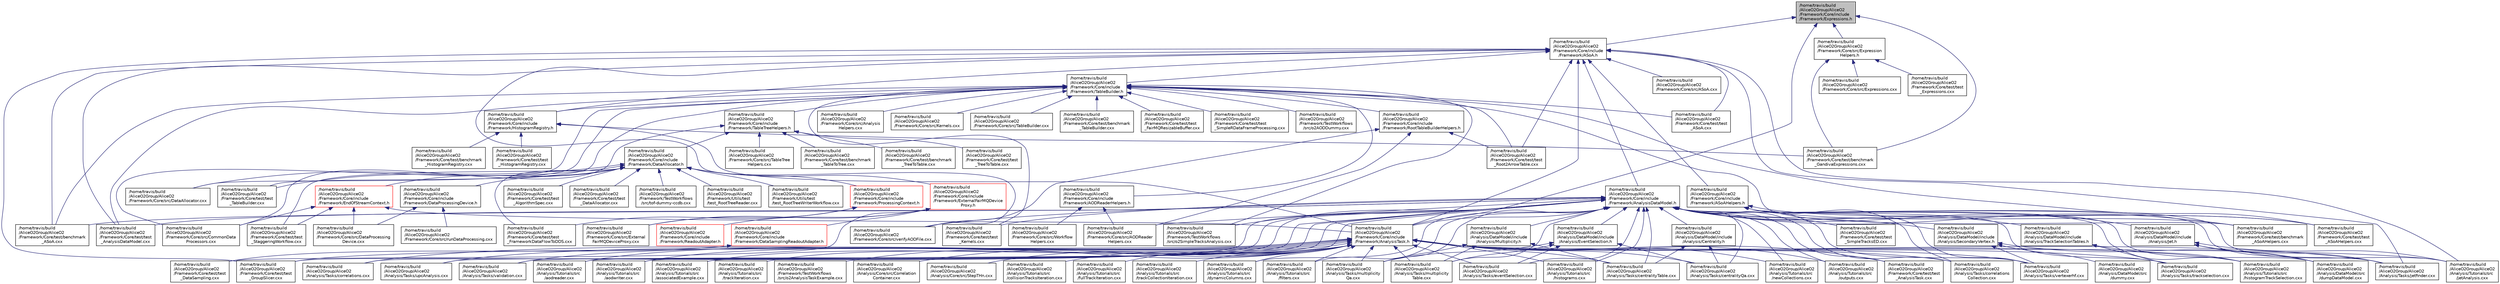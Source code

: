 digraph "/home/travis/build/AliceO2Group/AliceO2/Framework/Core/include/Framework/Expressions.h"
{
 // INTERACTIVE_SVG=YES
  bgcolor="transparent";
  edge [fontname="Helvetica",fontsize="10",labelfontname="Helvetica",labelfontsize="10"];
  node [fontname="Helvetica",fontsize="10",shape=record];
  Node16 [label="/home/travis/build\l/AliceO2Group/AliceO2\l/Framework/Core/include\l/Framework/Expressions.h",height=0.2,width=0.4,color="black", fillcolor="grey75", style="filled", fontcolor="black"];
  Node16 -> Node17 [dir="back",color="midnightblue",fontsize="10",style="solid",fontname="Helvetica"];
  Node17 [label="/home/travis/build\l/AliceO2Group/AliceO2\l/Framework/Core/include\l/Framework/AnalysisTask.h",height=0.2,width=0.4,color="black",URL="$d6/d57/AnalysisTask_8h.html"];
  Node17 -> Node18 [dir="back",color="midnightblue",fontsize="10",style="solid",fontname="Helvetica"];
  Node18 [label="/home/travis/build\l/AliceO2Group/AliceO2\l/Analysis/Core/src/Correlation\lContainer.cxx",height=0.2,width=0.4,color="black",URL="$dc/def/CorrelationContainer_8cxx.html"];
  Node17 -> Node19 [dir="back",color="midnightblue",fontsize="10",style="solid",fontname="Helvetica"];
  Node19 [label="/home/travis/build\l/AliceO2Group/AliceO2\l/Analysis/Core/src/StepTHn.cxx",height=0.2,width=0.4,color="black",URL="$d9/dae/StepTHn_8cxx.html"];
  Node17 -> Node20 [dir="back",color="midnightblue",fontsize="10",style="solid",fontname="Helvetica"];
  Node20 [label="/home/travis/build\l/AliceO2Group/AliceO2\l/Analysis/Tasks/centralityQa.cxx",height=0.2,width=0.4,color="black",URL="$d5/d75/centralityQa_8cxx.html"];
  Node17 -> Node21 [dir="back",color="midnightblue",fontsize="10",style="solid",fontname="Helvetica"];
  Node21 [label="/home/travis/build\l/AliceO2Group/AliceO2\l/Analysis/Tasks/centralityTable.cxx",height=0.2,width=0.4,color="black",URL="$de/d41/centralityTable_8cxx.html"];
  Node17 -> Node22 [dir="back",color="midnightblue",fontsize="10",style="solid",fontname="Helvetica"];
  Node22 [label="/home/travis/build\l/AliceO2Group/AliceO2\l/Analysis/Tasks/correlations.cxx",height=0.2,width=0.4,color="black",URL="$d9/d61/correlations_8cxx.html"];
  Node17 -> Node23 [dir="back",color="midnightblue",fontsize="10",style="solid",fontname="Helvetica"];
  Node23 [label="/home/travis/build\l/AliceO2Group/AliceO2\l/Analysis/Tasks/correlations\lCollection.cxx",height=0.2,width=0.4,color="black",URL="$df/d59/correlationsCollection_8cxx.html"];
  Node17 -> Node24 [dir="back",color="midnightblue",fontsize="10",style="solid",fontname="Helvetica"];
  Node24 [label="/home/travis/build\l/AliceO2Group/AliceO2\l/Analysis/Tasks/eventSelection.cxx",height=0.2,width=0.4,color="black",URL="$d9/df1/eventSelection_8cxx.html"];
  Node17 -> Node25 [dir="back",color="midnightblue",fontsize="10",style="solid",fontname="Helvetica"];
  Node25 [label="/home/travis/build\l/AliceO2Group/AliceO2\l/Analysis/Tasks/jetfinder.cxx",height=0.2,width=0.4,color="black",URL="$d2/dc6/jetfinder_8cxx.html"];
  Node17 -> Node26 [dir="back",color="midnightblue",fontsize="10",style="solid",fontname="Helvetica"];
  Node26 [label="/home/travis/build\l/AliceO2Group/AliceO2\l/Analysis/Tasks/multiplicity\lQa.cxx",height=0.2,width=0.4,color="black",URL="$d3/d6a/multiplicityQa_8cxx.html"];
  Node17 -> Node27 [dir="back",color="midnightblue",fontsize="10",style="solid",fontname="Helvetica"];
  Node27 [label="/home/travis/build\l/AliceO2Group/AliceO2\l/Analysis/Tasks/multiplicity\lTable.cxx",height=0.2,width=0.4,color="black",URL="$d4/d23/multiplicityTable_8cxx.html"];
  Node17 -> Node28 [dir="back",color="midnightblue",fontsize="10",style="solid",fontname="Helvetica"];
  Node28 [label="/home/travis/build\l/AliceO2Group/AliceO2\l/Analysis/Tasks/trackselection.cxx",height=0.2,width=0.4,color="black",URL="$db/d90/trackselection_8cxx.html"];
  Node17 -> Node29 [dir="back",color="midnightblue",fontsize="10",style="solid",fontname="Helvetica"];
  Node29 [label="/home/travis/build\l/AliceO2Group/AliceO2\l/Analysis/Tasks/upcAnalysis.cxx",height=0.2,width=0.4,color="black",URL="$d2/d9d/upcAnalysis_8cxx.html"];
  Node17 -> Node30 [dir="back",color="midnightblue",fontsize="10",style="solid",fontname="Helvetica"];
  Node30 [label="/home/travis/build\l/AliceO2Group/AliceO2\l/Analysis/Tasks/validation.cxx",height=0.2,width=0.4,color="black",URL="$dd/d1b/validation_8cxx.html"];
  Node17 -> Node31 [dir="back",color="midnightblue",fontsize="10",style="solid",fontname="Helvetica"];
  Node31 [label="/home/travis/build\l/AliceO2Group/AliceO2\l/Analysis/Tasks/vertexerhf.cxx",height=0.2,width=0.4,color="black",URL="$de/d5e/vertexerhf_8cxx.html"];
  Node17 -> Node32 [dir="back",color="midnightblue",fontsize="10",style="solid",fontname="Helvetica"];
  Node32 [label="/home/travis/build\l/AliceO2Group/AliceO2\l/Analysis/Tutorials/src\l/aodreader.cxx",height=0.2,width=0.4,color="black",URL="$dd/d00/aodreader_8cxx.html"];
  Node17 -> Node33 [dir="back",color="midnightblue",fontsize="10",style="solid",fontname="Helvetica"];
  Node33 [label="/home/travis/build\l/AliceO2Group/AliceO2\l/Analysis/Tutorials/src\l/aodwriter.cxx",height=0.2,width=0.4,color="black",URL="$d0/dee/aodwriter_8cxx.html"];
  Node17 -> Node34 [dir="back",color="midnightblue",fontsize="10",style="solid",fontname="Helvetica"];
  Node34 [label="/home/travis/build\l/AliceO2Group/AliceO2\l/Analysis/Tutorials/src\l/associatedExample.cxx",height=0.2,width=0.4,color="black",URL="$d6/dcb/associatedExample_8cxx.html"];
  Node17 -> Node35 [dir="back",color="midnightblue",fontsize="10",style="solid",fontname="Helvetica"];
  Node35 [label="/home/travis/build\l/AliceO2Group/AliceO2\l/Analysis/Tutorials/src\l/collisionTracksIteration.cxx",height=0.2,width=0.4,color="black",URL="$d4/dd5/collisionTracksIteration_8cxx.html"];
  Node17 -> Node36 [dir="back",color="midnightblue",fontsize="10",style="solid",fontname="Helvetica"];
  Node36 [label="/home/travis/build\l/AliceO2Group/AliceO2\l/Analysis/Tutorials/src\l/dynamicColumns.cxx",height=0.2,width=0.4,color="black",URL="$d2/df5/dynamicColumns_8cxx.html"];
  Node17 -> Node37 [dir="back",color="midnightblue",fontsize="10",style="solid",fontname="Helvetica"];
  Node37 [label="/home/travis/build\l/AliceO2Group/AliceO2\l/Analysis/Tutorials/src\l/filters.cxx",height=0.2,width=0.4,color="black",URL="$d6/d77/filters_8cxx.html"];
  Node17 -> Node38 [dir="back",color="midnightblue",fontsize="10",style="solid",fontname="Helvetica"];
  Node38 [label="/home/travis/build\l/AliceO2Group/AliceO2\l/Analysis/Tutorials/src\l/fullTrackIteration.cxx",height=0.2,width=0.4,color="black",URL="$d2/d4e/fullTrackIteration_8cxx.html"];
  Node17 -> Node39 [dir="back",color="midnightblue",fontsize="10",style="solid",fontname="Helvetica"];
  Node39 [label="/home/travis/build\l/AliceO2Group/AliceO2\l/Analysis/Tutorials/src\l/histograms.cxx",height=0.2,width=0.4,color="black",URL="$df/d90/histograms_8cxx.html"];
  Node17 -> Node40 [dir="back",color="midnightblue",fontsize="10",style="solid",fontname="Helvetica"];
  Node40 [label="/home/travis/build\l/AliceO2Group/AliceO2\l/Analysis/Tutorials/src\l/histogramTrackSelection.cxx",height=0.2,width=0.4,color="black",URL="$dd/d06/histogramTrackSelection_8cxx.html"];
  Node17 -> Node41 [dir="back",color="midnightblue",fontsize="10",style="solid",fontname="Helvetica"];
  Node41 [label="/home/travis/build\l/AliceO2Group/AliceO2\l/Analysis/Tutorials/src\l/jetAnalysis.cxx",height=0.2,width=0.4,color="black",URL="$d7/d21/jetAnalysis_8cxx.html"];
  Node17 -> Node42 [dir="back",color="midnightblue",fontsize="10",style="solid",fontname="Helvetica"];
  Node42 [label="/home/travis/build\l/AliceO2Group/AliceO2\l/Analysis/Tutorials/src\l/newCollections.cxx",height=0.2,width=0.4,color="black",URL="$d7/d10/newCollections_8cxx.html"];
  Node17 -> Node43 [dir="back",color="midnightblue",fontsize="10",style="solid",fontname="Helvetica"];
  Node43 [label="/home/travis/build\l/AliceO2Group/AliceO2\l/Analysis/Tutorials/src\l/outputs.cxx",height=0.2,width=0.4,color="black",URL="$d3/d45/outputs_8cxx.html"];
  Node17 -> Node44 [dir="back",color="midnightblue",fontsize="10",style="solid",fontname="Helvetica"];
  Node44 [label="/home/travis/build\l/AliceO2Group/AliceO2\l/Analysis/Tutorials/src\l/trackCollectionIteration.cxx",height=0.2,width=0.4,color="black",URL="$d4/ded/trackCollectionIteration_8cxx.html"];
  Node17 -> Node45 [dir="back",color="midnightblue",fontsize="10",style="solid",fontname="Helvetica"];
  Node45 [label="/home/travis/build\l/AliceO2Group/AliceO2\l/Analysis/Tutorials/src\l/trackIteration.cxx",height=0.2,width=0.4,color="black",URL="$db/d7e/trackIteration_8cxx.html"];
  Node17 -> Node46 [dir="back",color="midnightblue",fontsize="10",style="solid",fontname="Helvetica"];
  Node46 [label="/home/travis/build\l/AliceO2Group/AliceO2\l/Framework/Core/test/test\l_AnalysisTask.cxx",height=0.2,width=0.4,color="black",URL="$d9/d09/test__AnalysisTask_8cxx.html"];
  Node17 -> Node47 [dir="back",color="midnightblue",fontsize="10",style="solid",fontname="Helvetica"];
  Node47 [label="/home/travis/build\l/AliceO2Group/AliceO2\l/Framework/Core/test/test\l_GroupSlicer.cxx",height=0.2,width=0.4,color="black",URL="$d2/d45/test__GroupSlicer_8cxx.html"];
  Node17 -> Node48 [dir="back",color="midnightblue",fontsize="10",style="solid",fontname="Helvetica"];
  Node48 [label="/home/travis/build\l/AliceO2Group/AliceO2\l/Framework/TestWorkflows\l/src/o2AnalysisTaskExample.cxx",height=0.2,width=0.4,color="black",URL="$d1/d61/o2AnalysisTaskExample_8cxx.html"];
  Node16 -> Node49 [dir="back",color="midnightblue",fontsize="10",style="solid",fontname="Helvetica"];
  Node49 [label="/home/travis/build\l/AliceO2Group/AliceO2\l/Framework/Core/include\l/Framework/ASoA.h",height=0.2,width=0.4,color="black",URL="$de/d33/ASoA_8h.html"];
  Node49 -> Node25 [dir="back",color="midnightblue",fontsize="10",style="solid",fontname="Helvetica"];
  Node49 -> Node41 [dir="back",color="midnightblue",fontsize="10",style="solid",fontname="Helvetica"];
  Node49 -> Node50 [dir="back",color="midnightblue",fontsize="10",style="solid",fontname="Helvetica"];
  Node50 [label="/home/travis/build\l/AliceO2Group/AliceO2\l/Framework/Core/include\l/Framework/AnalysisDataModel.h",height=0.2,width=0.4,color="black",URL="$d2/d8c/AnalysisDataModel_8h.html"];
  Node50 -> Node51 [dir="back",color="midnightblue",fontsize="10",style="solid",fontname="Helvetica"];
  Node51 [label="/home/travis/build\l/AliceO2Group/AliceO2\l/Analysis/DataModel/include\l/Analysis/Centrality.h",height=0.2,width=0.4,color="black",URL="$db/d48/Centrality_8h.html"];
  Node51 -> Node20 [dir="back",color="midnightblue",fontsize="10",style="solid",fontname="Helvetica"];
  Node51 -> Node21 [dir="back",color="midnightblue",fontsize="10",style="solid",fontname="Helvetica"];
  Node50 -> Node52 [dir="back",color="midnightblue",fontsize="10",style="solid",fontname="Helvetica"];
  Node52 [label="/home/travis/build\l/AliceO2Group/AliceO2\l/Analysis/DataModel/include\l/Analysis/EventSelection.h",height=0.2,width=0.4,color="black",URL="$d2/d47/EventSelection_8h.html"];
  Node52 -> Node20 [dir="back",color="midnightblue",fontsize="10",style="solid",fontname="Helvetica"];
  Node52 -> Node24 [dir="back",color="midnightblue",fontsize="10",style="solid",fontname="Helvetica"];
  Node52 -> Node26 [dir="back",color="midnightblue",fontsize="10",style="solid",fontname="Helvetica"];
  Node52 -> Node27 [dir="back",color="midnightblue",fontsize="10",style="solid",fontname="Helvetica"];
  Node50 -> Node53 [dir="back",color="midnightblue",fontsize="10",style="solid",fontname="Helvetica"];
  Node53 [label="/home/travis/build\l/AliceO2Group/AliceO2\l/Analysis/DataModel/include\l/Analysis/Jet.h",height=0.2,width=0.4,color="black",URL="$da/db7/Jet_8h.html"];
  Node53 -> Node54 [dir="back",color="midnightblue",fontsize="10",style="solid",fontname="Helvetica"];
  Node54 [label="/home/travis/build\l/AliceO2Group/AliceO2\l/Analysis/DataModel/src\l/dumpDataModel.cxx",height=0.2,width=0.4,color="black",URL="$df/ded/dumpDataModel_8cxx.html"];
  Node53 -> Node25 [dir="back",color="midnightblue",fontsize="10",style="solid",fontname="Helvetica"];
  Node53 -> Node41 [dir="back",color="midnightblue",fontsize="10",style="solid",fontname="Helvetica"];
  Node50 -> Node55 [dir="back",color="midnightblue",fontsize="10",style="solid",fontname="Helvetica"];
  Node55 [label="/home/travis/build\l/AliceO2Group/AliceO2\l/Analysis/DataModel/include\l/Analysis/Multiplicity.h",height=0.2,width=0.4,color="black",URL="$d2/df7/Multiplicity_8h.html"];
  Node55 -> Node21 [dir="back",color="midnightblue",fontsize="10",style="solid",fontname="Helvetica"];
  Node55 -> Node26 [dir="back",color="midnightblue",fontsize="10",style="solid",fontname="Helvetica"];
  Node55 -> Node27 [dir="back",color="midnightblue",fontsize="10",style="solid",fontname="Helvetica"];
  Node50 -> Node56 [dir="back",color="midnightblue",fontsize="10",style="solid",fontname="Helvetica"];
  Node56 [label="/home/travis/build\l/AliceO2Group/AliceO2\l/Analysis/DataModel/include\l/Analysis/SecondaryVertex.h",height=0.2,width=0.4,color="black",URL="$dd/ddf/SecondaryVertex_8h.html"];
  Node56 -> Node57 [dir="back",color="midnightblue",fontsize="10",style="solid",fontname="Helvetica"];
  Node57 [label="/home/travis/build\l/AliceO2Group/AliceO2\l/Analysis/DataModel/src\l/dummy.cxx",height=0.2,width=0.4,color="black",URL="$d2/d2a/Analysis_2DataModel_2src_2dummy_8cxx.html"];
  Node56 -> Node54 [dir="back",color="midnightblue",fontsize="10",style="solid",fontname="Helvetica"];
  Node56 -> Node31 [dir="back",color="midnightblue",fontsize="10",style="solid",fontname="Helvetica"];
  Node50 -> Node58 [dir="back",color="midnightblue",fontsize="10",style="solid",fontname="Helvetica"];
  Node58 [label="/home/travis/build\l/AliceO2Group/AliceO2\l/Analysis/DataModel/include\l/Analysis/TrackSelectionTables.h",height=0.2,width=0.4,color="black",URL="$d5/d9a/TrackSelectionTables_8h.html"];
  Node58 -> Node28 [dir="back",color="midnightblue",fontsize="10",style="solid",fontname="Helvetica"];
  Node58 -> Node40 [dir="back",color="midnightblue",fontsize="10",style="solid",fontname="Helvetica"];
  Node50 -> Node54 [dir="back",color="midnightblue",fontsize="10",style="solid",fontname="Helvetica"];
  Node50 -> Node20 [dir="back",color="midnightblue",fontsize="10",style="solid",fontname="Helvetica"];
  Node50 -> Node21 [dir="back",color="midnightblue",fontsize="10",style="solid",fontname="Helvetica"];
  Node50 -> Node22 [dir="back",color="midnightblue",fontsize="10",style="solid",fontname="Helvetica"];
  Node50 -> Node23 [dir="back",color="midnightblue",fontsize="10",style="solid",fontname="Helvetica"];
  Node50 -> Node24 [dir="back",color="midnightblue",fontsize="10",style="solid",fontname="Helvetica"];
  Node50 -> Node25 [dir="back",color="midnightblue",fontsize="10",style="solid",fontname="Helvetica"];
  Node50 -> Node26 [dir="back",color="midnightblue",fontsize="10",style="solid",fontname="Helvetica"];
  Node50 -> Node27 [dir="back",color="midnightblue",fontsize="10",style="solid",fontname="Helvetica"];
  Node50 -> Node28 [dir="back",color="midnightblue",fontsize="10",style="solid",fontname="Helvetica"];
  Node50 -> Node29 [dir="back",color="midnightblue",fontsize="10",style="solid",fontname="Helvetica"];
  Node50 -> Node30 [dir="back",color="midnightblue",fontsize="10",style="solid",fontname="Helvetica"];
  Node50 -> Node31 [dir="back",color="midnightblue",fontsize="10",style="solid",fontname="Helvetica"];
  Node50 -> Node32 [dir="back",color="midnightblue",fontsize="10",style="solid",fontname="Helvetica"];
  Node50 -> Node33 [dir="back",color="midnightblue",fontsize="10",style="solid",fontname="Helvetica"];
  Node50 -> Node34 [dir="back",color="midnightblue",fontsize="10",style="solid",fontname="Helvetica"];
  Node50 -> Node36 [dir="back",color="midnightblue",fontsize="10",style="solid",fontname="Helvetica"];
  Node50 -> Node37 [dir="back",color="midnightblue",fontsize="10",style="solid",fontname="Helvetica"];
  Node50 -> Node39 [dir="back",color="midnightblue",fontsize="10",style="solid",fontname="Helvetica"];
  Node50 -> Node40 [dir="back",color="midnightblue",fontsize="10",style="solid",fontname="Helvetica"];
  Node50 -> Node41 [dir="back",color="midnightblue",fontsize="10",style="solid",fontname="Helvetica"];
  Node50 -> Node42 [dir="back",color="midnightblue",fontsize="10",style="solid",fontname="Helvetica"];
  Node50 -> Node43 [dir="back",color="midnightblue",fontsize="10",style="solid",fontname="Helvetica"];
  Node50 -> Node17 [dir="back",color="midnightblue",fontsize="10",style="solid",fontname="Helvetica"];
  Node50 -> Node59 [dir="back",color="midnightblue",fontsize="10",style="solid",fontname="Helvetica"];
  Node59 [label="/home/travis/build\l/AliceO2Group/AliceO2\l/Framework/Core/src/AODReader\lHelpers.cxx",height=0.2,width=0.4,color="black",URL="$d4/dc5/AODReaderHelpers_8cxx.html"];
  Node50 -> Node60 [dir="back",color="midnightblue",fontsize="10",style="solid",fontname="Helvetica"];
  Node60 [label="/home/travis/build\l/AliceO2Group/AliceO2\l/Framework/Core/src/verifyAODFile.cxx",height=0.2,width=0.4,color="black",URL="$d5/ddc/verifyAODFile_8cxx.html"];
  Node50 -> Node61 [dir="back",color="midnightblue",fontsize="10",style="solid",fontname="Helvetica"];
  Node61 [label="/home/travis/build\l/AliceO2Group/AliceO2\l/Framework/Core/test/benchmark\l_ASoA.cxx",height=0.2,width=0.4,color="black",URL="$da/ddc/benchmark__ASoA_8cxx.html"];
  Node50 -> Node62 [dir="back",color="midnightblue",fontsize="10",style="solid",fontname="Helvetica"];
  Node62 [label="/home/travis/build\l/AliceO2Group/AliceO2\l/Framework/Core/test/benchmark\l_ASoAHelpers.cxx",height=0.2,width=0.4,color="black",URL="$d2/d08/benchmark__ASoAHelpers_8cxx.html"];
  Node50 -> Node63 [dir="back",color="midnightblue",fontsize="10",style="solid",fontname="Helvetica"];
  Node63 [label="/home/travis/build\l/AliceO2Group/AliceO2\l/Framework/Core/test/test\l_AnalysisDataModel.cxx",height=0.2,width=0.4,color="black",URL="$dd/d94/test__AnalysisDataModel_8cxx.html"];
  Node50 -> Node46 [dir="back",color="midnightblue",fontsize="10",style="solid",fontname="Helvetica"];
  Node50 -> Node64 [dir="back",color="midnightblue",fontsize="10",style="solid",fontname="Helvetica"];
  Node64 [label="/home/travis/build\l/AliceO2Group/AliceO2\l/Framework/Core/test/test\l_ASoAHelpers.cxx",height=0.2,width=0.4,color="black",URL="$da/d00/test__ASoAHelpers_8cxx.html"];
  Node50 -> Node47 [dir="back",color="midnightblue",fontsize="10",style="solid",fontname="Helvetica"];
  Node50 -> Node65 [dir="back",color="midnightblue",fontsize="10",style="solid",fontname="Helvetica"];
  Node65 [label="/home/travis/build\l/AliceO2Group/AliceO2\l/Framework/Core/test/test\l_Kernels.cxx",height=0.2,width=0.4,color="black",URL="$d7/d6e/test__Kernels_8cxx.html"];
  Node50 -> Node66 [dir="back",color="midnightblue",fontsize="10",style="solid",fontname="Helvetica"];
  Node66 [label="/home/travis/build\l/AliceO2Group/AliceO2\l/Framework/Core/test/test\l_SimpleTracksED.cxx",height=0.2,width=0.4,color="black",URL="$d7/d18/test__SimpleTracksED_8cxx.html"];
  Node50 -> Node67 [dir="back",color="midnightblue",fontsize="10",style="solid",fontname="Helvetica"];
  Node67 [label="/home/travis/build\l/AliceO2Group/AliceO2\l/Framework/TestWorkflows\l/src/o2SimpleTracksAnalysis.cxx",height=0.2,width=0.4,color="black",URL="$d9/daf/o2SimpleTracksAnalysis_8cxx.html"];
  Node49 -> Node17 [dir="back",color="midnightblue",fontsize="10",style="solid",fontname="Helvetica"];
  Node49 -> Node68 [dir="back",color="midnightblue",fontsize="10",style="solid",fontname="Helvetica"];
  Node68 [label="/home/travis/build\l/AliceO2Group/AliceO2\l/Framework/Core/include\l/Framework/ASoAHelpers.h",height=0.2,width=0.4,color="black",URL="$d0/df7/ASoAHelpers_8h.html"];
  Node68 -> Node23 [dir="back",color="midnightblue",fontsize="10",style="solid",fontname="Helvetica"];
  Node68 -> Node31 [dir="back",color="midnightblue",fontsize="10",style="solid",fontname="Helvetica"];
  Node68 -> Node62 [dir="back",color="midnightblue",fontsize="10",style="solid",fontname="Helvetica"];
  Node68 -> Node64 [dir="back",color="midnightblue",fontsize="10",style="solid",fontname="Helvetica"];
  Node49 -> Node69 [dir="back",color="midnightblue",fontsize="10",style="solid",fontname="Helvetica"];
  Node69 [label="/home/travis/build\l/AliceO2Group/AliceO2\l/Framework/Core/include\l/Framework/HistogramRegistry.h",height=0.2,width=0.4,color="black",URL="$da/dd6/HistogramRegistry_8h.html"];
  Node69 -> Node17 [dir="back",color="midnightblue",fontsize="10",style="solid",fontname="Helvetica"];
  Node69 -> Node70 [dir="back",color="midnightblue",fontsize="10",style="solid",fontname="Helvetica"];
  Node70 [label="/home/travis/build\l/AliceO2Group/AliceO2\l/Framework/Core/test/benchmark\l_GandivaExpressions.cxx",height=0.2,width=0.4,color="black",URL="$dd/d99/benchmark__GandivaExpressions_8cxx.html"];
  Node69 -> Node71 [dir="back",color="midnightblue",fontsize="10",style="solid",fontname="Helvetica"];
  Node71 [label="/home/travis/build\l/AliceO2Group/AliceO2\l/Framework/Core/test/benchmark\l_HistogramRegistry.cxx",height=0.2,width=0.4,color="black",URL="$d4/d42/benchmark__HistogramRegistry_8cxx.html"];
  Node69 -> Node72 [dir="back",color="midnightblue",fontsize="10",style="solid",fontname="Helvetica"];
  Node72 [label="/home/travis/build\l/AliceO2Group/AliceO2\l/Framework/Core/test/test\l_HistogramRegistry.cxx",height=0.2,width=0.4,color="black",URL="$d3/de2/test__HistogramRegistry_8cxx.html"];
  Node49 -> Node73 [dir="back",color="midnightblue",fontsize="10",style="solid",fontname="Helvetica"];
  Node73 [label="/home/travis/build\l/AliceO2Group/AliceO2\l/Framework/Core/include\l/Framework/TableBuilder.h",height=0.2,width=0.4,color="black",URL="$d5/d98/TableBuilder_8h.html"];
  Node73 -> Node74 [dir="back",color="midnightblue",fontsize="10",style="solid",fontname="Helvetica"];
  Node74 [label="/home/travis/build\l/AliceO2Group/AliceO2\l/Framework/Core/include\l/Framework/AODReaderHelpers.h",height=0.2,width=0.4,color="black",URL="$da/d97/AODReaderHelpers_8h.html"];
  Node74 -> Node59 [dir="back",color="midnightblue",fontsize="10",style="solid",fontname="Helvetica"];
  Node74 -> Node75 [dir="back",color="midnightblue",fontsize="10",style="solid",fontname="Helvetica"];
  Node75 [label="/home/travis/build\l/AliceO2Group/AliceO2\l/Framework/Core/src/Workflow\lHelpers.cxx",height=0.2,width=0.4,color="black",URL="$dc/da7/WorkflowHelpers_8cxx.html"];
  Node73 -> Node69 [dir="back",color="midnightblue",fontsize="10",style="solid",fontname="Helvetica"];
  Node73 -> Node76 [dir="back",color="midnightblue",fontsize="10",style="solid",fontname="Helvetica"];
  Node76 [label="/home/travis/build\l/AliceO2Group/AliceO2\l/Framework/Core/include\l/Framework/RootTableBuilderHelpers.h",height=0.2,width=0.4,color="black",URL="$d9/dd5/RootTableBuilderHelpers_8h.html"];
  Node76 -> Node59 [dir="back",color="midnightblue",fontsize="10",style="solid",fontname="Helvetica"];
  Node76 -> Node60 [dir="back",color="midnightblue",fontsize="10",style="solid",fontname="Helvetica"];
  Node76 -> Node77 [dir="back",color="midnightblue",fontsize="10",style="solid",fontname="Helvetica"];
  Node77 [label="/home/travis/build\l/AliceO2Group/AliceO2\l/Framework/Core/test/test\l_Root2ArrowTable.cxx",height=0.2,width=0.4,color="black",URL="$d7/d1a/test__Root2ArrowTable_8cxx.html"];
  Node73 -> Node78 [dir="back",color="midnightblue",fontsize="10",style="solid",fontname="Helvetica"];
  Node78 [label="/home/travis/build\l/AliceO2Group/AliceO2\l/Framework/Core/include\l/Framework/TableTreeHelpers.h",height=0.2,width=0.4,color="black",URL="$d4/df5/TableTreeHelpers_8h.html"];
  Node78 -> Node79 [dir="back",color="midnightblue",fontsize="10",style="solid",fontname="Helvetica"];
  Node79 [label="/home/travis/build\l/AliceO2Group/AliceO2\l/Framework/Core/include\l/Framework/DataAllocator.h",height=0.2,width=0.4,color="black",URL="$d1/d28/DataAllocator_8h.html"];
  Node79 -> Node80 [dir="back",color="midnightblue",fontsize="10",style="solid",fontname="Helvetica"];
  Node80 [label="/home/travis/build\l/AliceO2Group/AliceO2\l/Framework/Core/include\l/Framework/DataProcessingDevice.h",height=0.2,width=0.4,color="black",URL="$d3/d4b/DataProcessingDevice_8h.html"];
  Node80 -> Node81 [dir="back",color="midnightblue",fontsize="10",style="solid",fontname="Helvetica"];
  Node81 [label="/home/travis/build\l/AliceO2Group/AliceO2\l/Framework/Core/src/DataProcessing\lDevice.cxx",height=0.2,width=0.4,color="black",URL="$db/dac/DataProcessingDevice_8cxx.html"];
  Node80 -> Node82 [dir="back",color="midnightblue",fontsize="10",style="solid",fontname="Helvetica"];
  Node82 [label="/home/travis/build\l/AliceO2Group/AliceO2\l/Framework/Core/src/runDataProcessing.cxx",height=0.2,width=0.4,color="black",URL="$d7/d54/runDataProcessing_8cxx.html"];
  Node79 -> Node83 [dir="back",color="midnightblue",fontsize="10",style="solid",fontname="Helvetica"];
  Node83 [label="/home/travis/build\l/AliceO2Group/AliceO2\l/Framework/Core/include\l/Framework/ExternalFairMQDevice\lProxy.h",height=0.2,width=0.4,color="red",URL="$d6/d03/ExternalFairMQDeviceProxy_8h.html"];
  Node83 -> Node84 [dir="back",color="midnightblue",fontsize="10",style="solid",fontname="Helvetica"];
  Node84 [label="/home/travis/build\l/AliceO2Group/AliceO2\l/Framework/Core/include\l/Framework/DataSamplingReadoutAdapter.h",height=0.2,width=0.4,color="red",URL="$dc/dc8/DataSamplingReadoutAdapter_8h.html"];
  Node84 -> Node86 [dir="back",color="midnightblue",fontsize="10",style="solid",fontname="Helvetica"];
  Node86 [label="/home/travis/build\l/AliceO2Group/AliceO2\l/Framework/Core/test/test\l_DataSampling.cxx",height=0.2,width=0.4,color="black",URL="$d1/de8/test__DataSampling_8cxx.html"];
  Node83 -> Node87 [dir="back",color="midnightblue",fontsize="10",style="solid",fontname="Helvetica"];
  Node87 [label="/home/travis/build\l/AliceO2Group/AliceO2\l/Framework/Core/include\l/Framework/ReadoutAdapter.h",height=0.2,width=0.4,color="red",URL="$de/d43/ReadoutAdapter_8h.html"];
  Node83 -> Node90 [dir="back",color="midnightblue",fontsize="10",style="solid",fontname="Helvetica"];
  Node90 [label="/home/travis/build\l/AliceO2Group/AliceO2\l/Framework/Core/src/External\lFairMQDeviceProxy.cxx",height=0.2,width=0.4,color="black",URL="$dc/df3/ExternalFairMQDeviceProxy_8cxx.html"];
  Node83 -> Node86 [dir="back",color="midnightblue",fontsize="10",style="solid",fontname="Helvetica"];
  Node79 -> Node96 [dir="back",color="midnightblue",fontsize="10",style="solid",fontname="Helvetica"];
  Node96 [label="/home/travis/build\l/AliceO2Group/AliceO2\l/Framework/Core/include\l/Framework/ProcessingContext.h",height=0.2,width=0.4,color="red",URL="$de/d6a/ProcessingContext_8h.html"];
  Node96 -> Node90 [dir="back",color="midnightblue",fontsize="10",style="solid",fontname="Helvetica"];
  Node96 -> Node392 [dir="back",color="midnightblue",fontsize="10",style="solid",fontname="Helvetica"];
  Node392 [label="/home/travis/build\l/AliceO2Group/AliceO2\l/Framework/Core/test/test\l_FrameworkDataFlowToDDS.cxx",height=0.2,width=0.4,color="black",URL="$d6/d53/test__FrameworkDataFlowToDDS_8cxx.html"];
  Node79 -> Node521 [dir="back",color="midnightblue",fontsize="10",style="solid",fontname="Helvetica"];
  Node521 [label="/home/travis/build\l/AliceO2Group/AliceO2\l/Framework/Core/include\l/Framework/EndOfStreamContext.h",height=0.2,width=0.4,color="red",URL="$d0/d77/EndOfStreamContext_8h.html"];
  Node521 -> Node17 [dir="back",color="midnightblue",fontsize="10",style="solid",fontname="Helvetica"];
  Node521 -> Node309 [dir="back",color="midnightblue",fontsize="10",style="solid",fontname="Helvetica"];
  Node309 [label="/home/travis/build\l/AliceO2Group/AliceO2\l/Framework/Core/src/CommonData\lProcessors.cxx",height=0.2,width=0.4,color="black",URL="$df/d93/CommonDataProcessors_8cxx.html"];
  Node521 -> Node81 [dir="back",color="midnightblue",fontsize="10",style="solid",fontname="Helvetica"];
  Node521 -> Node358 [dir="back",color="midnightblue",fontsize="10",style="solid",fontname="Helvetica"];
  Node358 [label="/home/travis/build\l/AliceO2Group/AliceO2\l/Framework/Core/test/test\l_StaggeringWorkflow.cxx",height=0.2,width=0.4,color="black",URL="$dd/d16/test__StaggeringWorkflow_8cxx.html"];
  Node79 -> Node522 [dir="back",color="midnightblue",fontsize="10",style="solid",fontname="Helvetica"];
  Node522 [label="/home/travis/build\l/AliceO2Group/AliceO2\l/Framework/Core/src/DataAllocator.cxx",height=0.2,width=0.4,color="black",URL="$db/d9d/DataAllocator_8cxx.html"];
  Node79 -> Node518 [dir="back",color="midnightblue",fontsize="10",style="solid",fontname="Helvetica"];
  Node518 [label="/home/travis/build\l/AliceO2Group/AliceO2\l/Framework/Core/test/test\l_AlgorithmSpec.cxx",height=0.2,width=0.4,color="black",URL="$df/d66/test__AlgorithmSpec_8cxx.html"];
  Node79 -> Node342 [dir="back",color="midnightblue",fontsize="10",style="solid",fontname="Helvetica"];
  Node342 [label="/home/travis/build\l/AliceO2Group/AliceO2\l/Framework/Core/test/test\l_DataAllocator.cxx",height=0.2,width=0.4,color="black",URL="$d2/da2/test__DataAllocator_8cxx.html"];
  Node79 -> Node392 [dir="back",color="midnightblue",fontsize="10",style="solid",fontname="Helvetica"];
  Node79 -> Node358 [dir="back",color="midnightblue",fontsize="10",style="solid",fontname="Helvetica"];
  Node79 -> Node523 [dir="back",color="midnightblue",fontsize="10",style="solid",fontname="Helvetica"];
  Node523 [label="/home/travis/build\l/AliceO2Group/AliceO2\l/Framework/Core/test/test\l_TableBuilder.cxx",height=0.2,width=0.4,color="black",URL="$d1/d65/test__TableBuilder_8cxx.html"];
  Node79 -> Node378 [dir="back",color="midnightblue",fontsize="10",style="solid",fontname="Helvetica"];
  Node378 [label="/home/travis/build\l/AliceO2Group/AliceO2\l/Framework/TestWorkflows\l/src/tof-dummy-ccdb.cxx",height=0.2,width=0.4,color="black",URL="$de/d79/tof-dummy-ccdb_8cxx.html"];
  Node79 -> Node383 [dir="back",color="midnightblue",fontsize="10",style="solid",fontname="Helvetica"];
  Node383 [label="/home/travis/build\l/AliceO2Group/AliceO2\l/Framework/Utils/test\l/test_RootTreeReader.cxx",height=0.2,width=0.4,color="black",URL="$d6/d0d/test__RootTreeReader_8cxx.html"];
  Node79 -> Node384 [dir="back",color="midnightblue",fontsize="10",style="solid",fontname="Helvetica"];
  Node384 [label="/home/travis/build\l/AliceO2Group/AliceO2\l/Framework/Utils/test\l/test_RootTreeWriterWorkflow.cxx",height=0.2,width=0.4,color="black",URL="$d1/d02/test__RootTreeWriterWorkflow_8cxx.html"];
  Node78 -> Node309 [dir="back",color="midnightblue",fontsize="10",style="solid",fontname="Helvetica"];
  Node78 -> Node524 [dir="back",color="midnightblue",fontsize="10",style="solid",fontname="Helvetica"];
  Node524 [label="/home/travis/build\l/AliceO2Group/AliceO2\l/Framework/Core/src/TableTree\lHelpers.cxx",height=0.2,width=0.4,color="black",URL="$d1/d29/TableTreeHelpers_8cxx.html"];
  Node78 -> Node310 [dir="back",color="midnightblue",fontsize="10",style="solid",fontname="Helvetica"];
  Node310 [label="/home/travis/build\l/AliceO2Group/AliceO2\l/Framework/Core/test/benchmark\l_TableToTree.cxx",height=0.2,width=0.4,color="black",URL="$d9/dd7/benchmark__TableToTree_8cxx.html"];
  Node78 -> Node311 [dir="back",color="midnightblue",fontsize="10",style="solid",fontname="Helvetica"];
  Node311 [label="/home/travis/build\l/AliceO2Group/AliceO2\l/Framework/Core/test/benchmark\l_TreeToTable.cxx",height=0.2,width=0.4,color="black",URL="$dc/dc4/benchmark__TreeToTable_8cxx.html"];
  Node78 -> Node312 [dir="back",color="midnightblue",fontsize="10",style="solid",fontname="Helvetica"];
  Node312 [label="/home/travis/build\l/AliceO2Group/AliceO2\l/Framework/Core/test/test\l_TreeToTable.cxx",height=0.2,width=0.4,color="black",URL="$da/dae/test__TreeToTable_8cxx.html"];
  Node73 -> Node525 [dir="back",color="midnightblue",fontsize="10",style="solid",fontname="Helvetica"];
  Node525 [label="/home/travis/build\l/AliceO2Group/AliceO2\l/Framework/Core/src/Analysis\lHelpers.cxx",height=0.2,width=0.4,color="black",URL="$dd/d47/AnalysisHelpers_8cxx.html"];
  Node73 -> Node309 [dir="back",color="midnightblue",fontsize="10",style="solid",fontname="Helvetica"];
  Node73 -> Node522 [dir="back",color="midnightblue",fontsize="10",style="solid",fontname="Helvetica"];
  Node73 -> Node526 [dir="back",color="midnightblue",fontsize="10",style="solid",fontname="Helvetica"];
  Node526 [label="/home/travis/build\l/AliceO2Group/AliceO2\l/Framework/Core/src/Kernels.cxx",height=0.2,width=0.4,color="black",URL="$d7/d55/Kernels_8cxx.html"];
  Node73 -> Node527 [dir="back",color="midnightblue",fontsize="10",style="solid",fontname="Helvetica"];
  Node527 [label="/home/travis/build\l/AliceO2Group/AliceO2\l/Framework/Core/src/TableBuilder.cxx",height=0.2,width=0.4,color="black",URL="$da/d2f/TableBuilder_8cxx.html"];
  Node73 -> Node61 [dir="back",color="midnightblue",fontsize="10",style="solid",fontname="Helvetica"];
  Node73 -> Node62 [dir="back",color="midnightblue",fontsize="10",style="solid",fontname="Helvetica"];
  Node73 -> Node528 [dir="back",color="midnightblue",fontsize="10",style="solid",fontname="Helvetica"];
  Node528 [label="/home/travis/build\l/AliceO2Group/AliceO2\l/Framework/Core/test/benchmark\l_TableBuilder.cxx",height=0.2,width=0.4,color="black",URL="$d3/dbf/benchmark__TableBuilder_8cxx.html"];
  Node73 -> Node63 [dir="back",color="midnightblue",fontsize="10",style="solid",fontname="Helvetica"];
  Node73 -> Node529 [dir="back",color="midnightblue",fontsize="10",style="solid",fontname="Helvetica"];
  Node529 [label="/home/travis/build\l/AliceO2Group/AliceO2\l/Framework/Core/test/test\l_ASoA.cxx",height=0.2,width=0.4,color="black",URL="$db/dc9/test__ASoA_8cxx.html"];
  Node73 -> Node64 [dir="back",color="midnightblue",fontsize="10",style="solid",fontname="Helvetica"];
  Node73 -> Node530 [dir="back",color="midnightblue",fontsize="10",style="solid",fontname="Helvetica"];
  Node530 [label="/home/travis/build\l/AliceO2Group/AliceO2\l/Framework/Core/test/test\l_FairMQResizableBuffer.cxx",height=0.2,width=0.4,color="black",URL="$df/d01/test__FairMQResizableBuffer_8cxx.html"];
  Node73 -> Node65 [dir="back",color="midnightblue",fontsize="10",style="solid",fontname="Helvetica"];
  Node73 -> Node77 [dir="back",color="midnightblue",fontsize="10",style="solid",fontname="Helvetica"];
  Node73 -> Node351 [dir="back",color="midnightblue",fontsize="10",style="solid",fontname="Helvetica"];
  Node351 [label="/home/travis/build\l/AliceO2Group/AliceO2\l/Framework/Core/test/test\l_SimpleRDataFrameProcessing.cxx",height=0.2,width=0.4,color="black",URL="$da/d97/test__SimpleRDataFrameProcessing_8cxx.html"];
  Node73 -> Node523 [dir="back",color="midnightblue",fontsize="10",style="solid",fontname="Helvetica"];
  Node73 -> Node365 [dir="back",color="midnightblue",fontsize="10",style="solid",fontname="Helvetica"];
  Node365 [label="/home/travis/build\l/AliceO2Group/AliceO2\l/Framework/TestWorkflows\l/src/o2AODDummy.cxx",height=0.2,width=0.4,color="black",URL="$d5/d6a/o2AODDummy_8cxx.html"];
  Node73 -> Node67 [dir="back",color="midnightblue",fontsize="10",style="solid",fontname="Helvetica"];
  Node49 -> Node531 [dir="back",color="midnightblue",fontsize="10",style="solid",fontname="Helvetica"];
  Node531 [label="/home/travis/build\l/AliceO2Group/AliceO2\l/Framework/Core/src/ASoA.cxx",height=0.2,width=0.4,color="black",URL="$dd/d3b/ASoA_8cxx.html"];
  Node49 -> Node60 [dir="back",color="midnightblue",fontsize="10",style="solid",fontname="Helvetica"];
  Node49 -> Node61 [dir="back",color="midnightblue",fontsize="10",style="solid",fontname="Helvetica"];
  Node49 -> Node63 [dir="back",color="midnightblue",fontsize="10",style="solid",fontname="Helvetica"];
  Node49 -> Node529 [dir="back",color="midnightblue",fontsize="10",style="solid",fontname="Helvetica"];
  Node49 -> Node47 [dir="back",color="midnightblue",fontsize="10",style="solid",fontname="Helvetica"];
  Node49 -> Node77 [dir="back",color="midnightblue",fontsize="10",style="solid",fontname="Helvetica"];
  Node16 -> Node532 [dir="back",color="midnightblue",fontsize="10",style="solid",fontname="Helvetica"];
  Node532 [label="/home/travis/build\l/AliceO2Group/AliceO2\l/Framework/Core/src/Expression\lHelpers.h",height=0.2,width=0.4,color="black",URL="$d1/d83/ExpressionHelpers_8h.html"];
  Node532 -> Node533 [dir="back",color="midnightblue",fontsize="10",style="solid",fontname="Helvetica"];
  Node533 [label="/home/travis/build\l/AliceO2Group/AliceO2\l/Framework/Core/src/Expressions.cxx",height=0.2,width=0.4,color="black",URL="$da/d8b/Expressions_8cxx.html"];
  Node532 -> Node70 [dir="back",color="midnightblue",fontsize="10",style="solid",fontname="Helvetica"];
  Node532 -> Node534 [dir="back",color="midnightblue",fontsize="10",style="solid",fontname="Helvetica"];
  Node534 [label="/home/travis/build\l/AliceO2Group/AliceO2\l/Framework/Core/test/test\l_Expressions.cxx",height=0.2,width=0.4,color="black",URL="$d0/da5/test__Expressions_8cxx.html"];
  Node16 -> Node70 [dir="back",color="midnightblue",fontsize="10",style="solid",fontname="Helvetica"];
}
